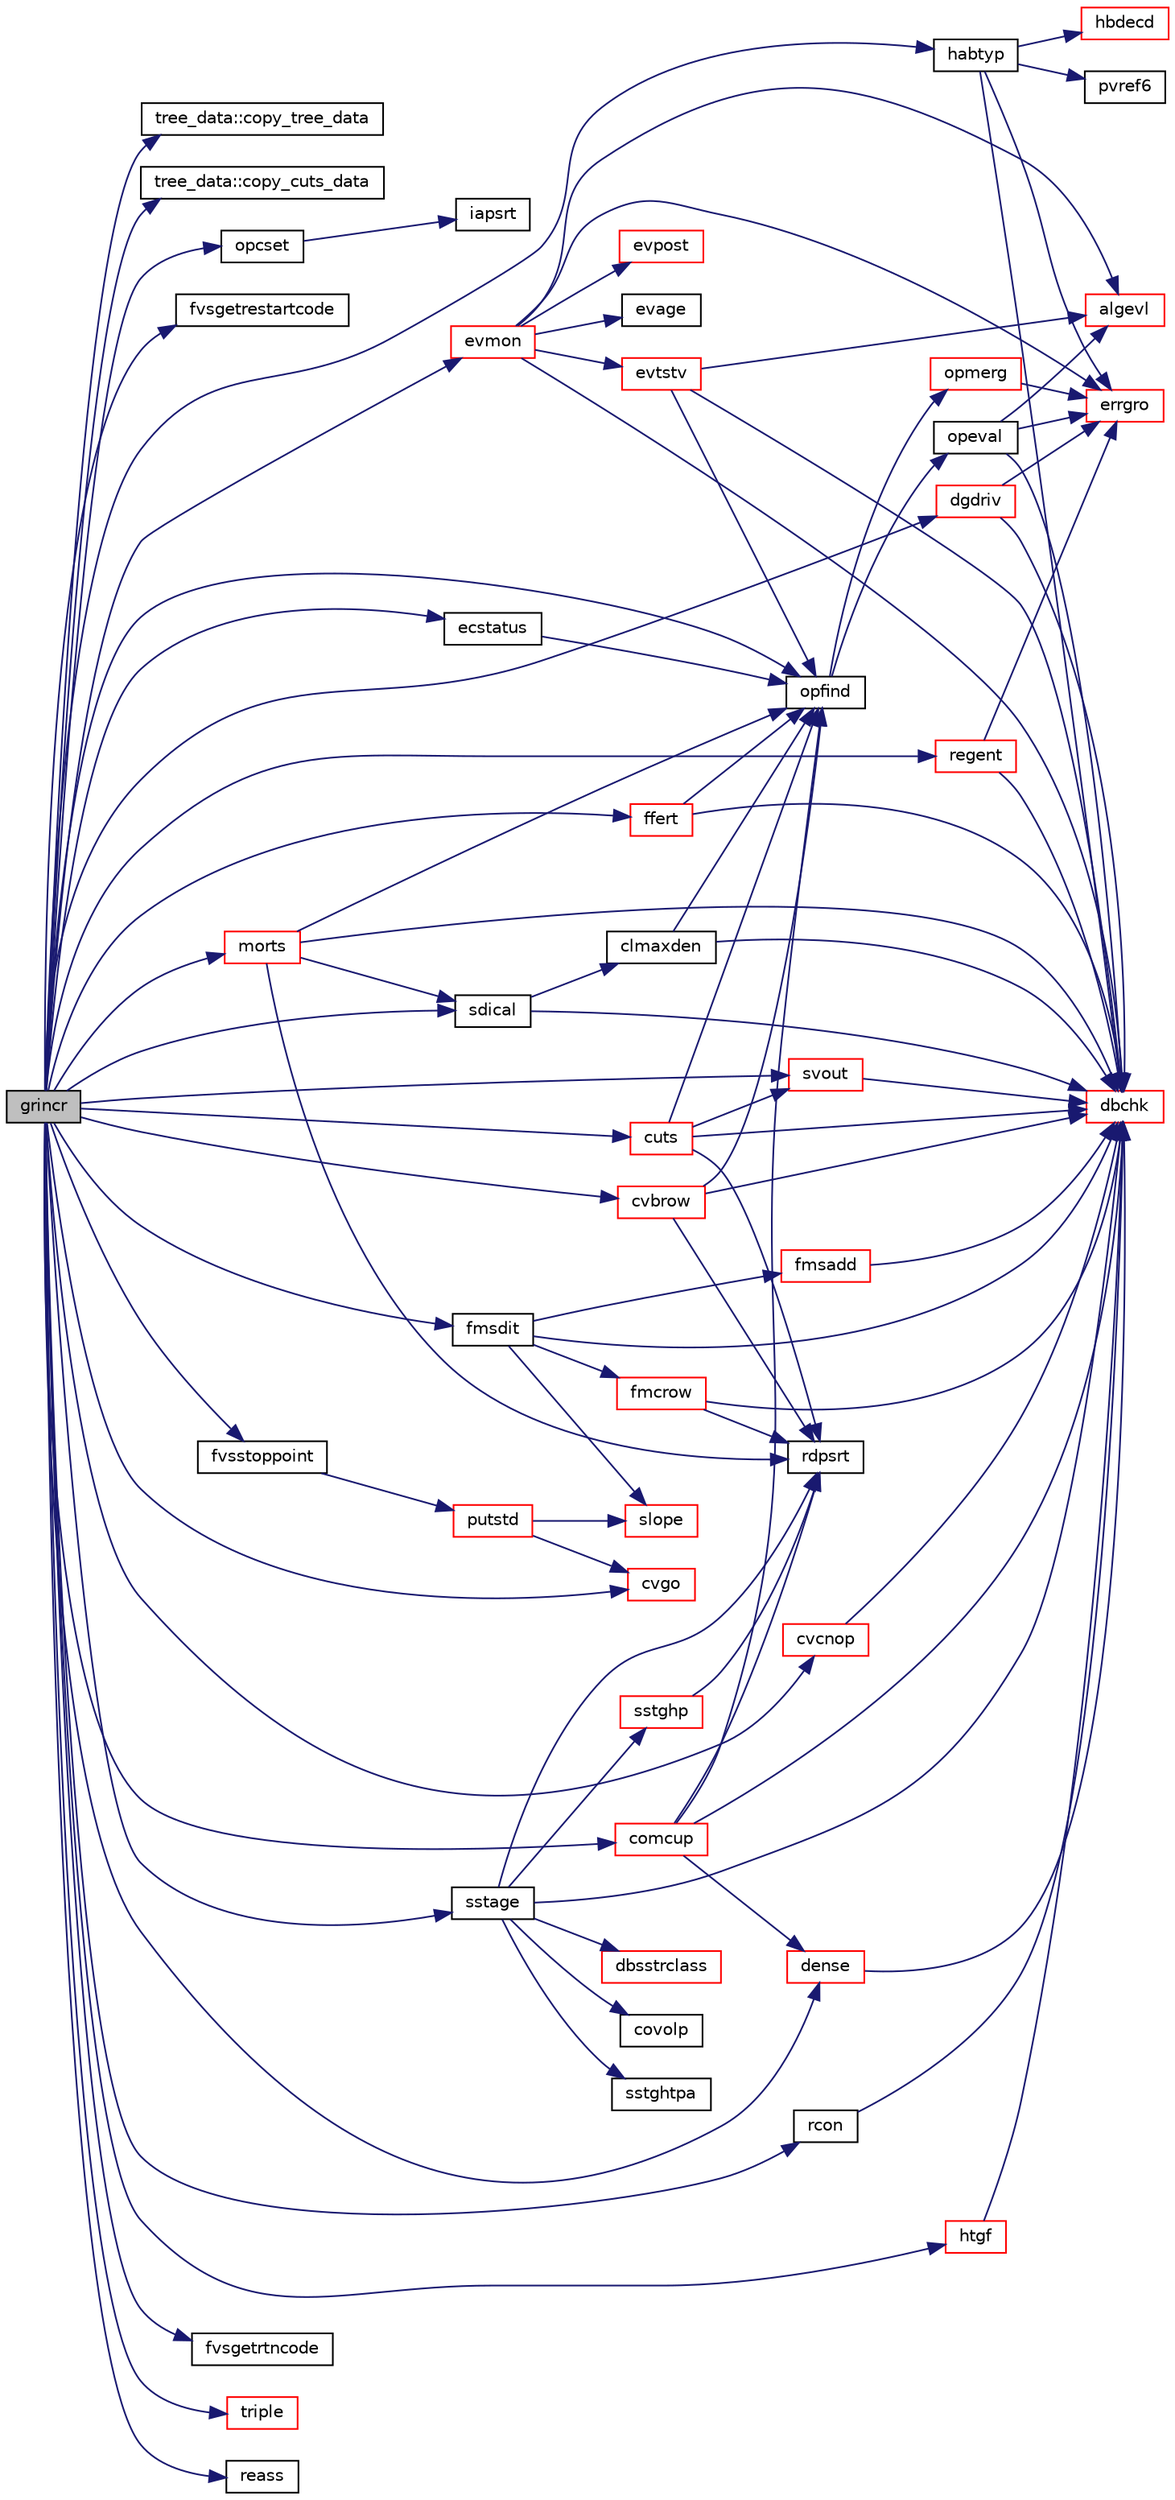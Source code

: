 digraph "grincr"
{
  edge [fontname="Helvetica",fontsize="10",labelfontname="Helvetica",labelfontsize="10"];
  node [fontname="Helvetica",fontsize="10",shape=record];
  rankdir="LR";
  Node1 [label="grincr",height=0.2,width=0.4,color="black", fillcolor="grey75", style="filled", fontcolor="black"];
  Node1 -> Node2 [color="midnightblue",fontsize="10",style="solid",fontname="Helvetica"];
  Node2 [label="tree_data::copy_tree_data",height=0.2,width=0.4,color="black", fillcolor="white", style="filled",URL="$namespacetree__data.html#a3e2102732a7632abd05dfeaef4b8bb51"];
  Node1 -> Node3 [color="midnightblue",fontsize="10",style="solid",fontname="Helvetica"];
  Node3 [label="tree_data::copy_cuts_data",height=0.2,width=0.4,color="black", fillcolor="white", style="filled",URL="$namespacetree__data.html#a90cff42c4d0a52f9e6d5a356b3774bf5"];
  Node1 -> Node4 [color="midnightblue",fontsize="10",style="solid",fontname="Helvetica"];
  Node4 [label="opcset",height=0.2,width=0.4,color="black", fillcolor="white", style="filled",URL="$opcset_8f.html#adf8866710db6dbf26e1a8cd03d5399b8"];
  Node4 -> Node5 [color="midnightblue",fontsize="10",style="solid",fontname="Helvetica"];
  Node5 [label="iapsrt",height=0.2,width=0.4,color="black", fillcolor="white", style="filled",URL="$iapsrt_8f.html#a7797bfee93ce649499e8a0c08dcafe4a"];
  Node1 -> Node6 [color="midnightblue",fontsize="10",style="solid",fontname="Helvetica"];
  Node6 [label="fvsgetrestartcode",height=0.2,width=0.4,color="black", fillcolor="white", style="filled",URL="$cmdline_8f.html#ad360cac679e2e38de9f2a9e42ec7cbf0"];
  Node1 -> Node7 [color="midnightblue",fontsize="10",style="solid",fontname="Helvetica"];
  Node7 [label="opfind",height=0.2,width=0.4,color="black", fillcolor="white", style="filled",URL="$opfind_8f.html#a324ef558c0f597354b656e718563559e"];
  Node7 -> Node8 [color="midnightblue",fontsize="10",style="solid",fontname="Helvetica"];
  Node8 [label="opmerg",height=0.2,width=0.4,color="red", fillcolor="white", style="filled",URL="$opmerg_8f.html#a5d8719ff40889d676ef5684c77e348bf"];
  Node8 -> Node9 [color="midnightblue",fontsize="10",style="solid",fontname="Helvetica"];
  Node9 [label="errgro",height=0.2,width=0.4,color="red", fillcolor="white", style="filled",URL="$errgro_8f.html#a638bc8982f252f2894cb512c31d9890a"];
  Node7 -> Node10 [color="midnightblue",fontsize="10",style="solid",fontname="Helvetica"];
  Node10 [label="opeval",height=0.2,width=0.4,color="black", fillcolor="white", style="filled",URL="$opeval_8f.html#a7f578a6ee493fc264a7af83a1fbdb14f"];
  Node10 -> Node11 [color="midnightblue",fontsize="10",style="solid",fontname="Helvetica"];
  Node11 [label="dbchk",height=0.2,width=0.4,color="red", fillcolor="white", style="filled",URL="$dbchk_8f.html#a50e82b8d87ebaeb63d8e1abab05bc20b"];
  Node10 -> Node12 [color="midnightblue",fontsize="10",style="solid",fontname="Helvetica"];
  Node12 [label="algevl",height=0.2,width=0.4,color="red", fillcolor="white", style="filled",URL="$algevl_8f.html#af247fcf48bbb347b22ae4f542c7b8ff4"];
  Node10 -> Node9 [color="midnightblue",fontsize="10",style="solid",fontname="Helvetica"];
  Node1 -> Node13 [color="midnightblue",fontsize="10",style="solid",fontname="Helvetica"];
  Node13 [label="habtyp",height=0.2,width=0.4,color="black", fillcolor="white", style="filled",URL="$habtyp_8f.html#a508134cecb4c37e7c3afb626eb7633c1"];
  Node13 -> Node11 [color="midnightblue",fontsize="10",style="solid",fontname="Helvetica"];
  Node13 -> Node14 [color="midnightblue",fontsize="10",style="solid",fontname="Helvetica"];
  Node14 [label="pvref6",height=0.2,width=0.4,color="black", fillcolor="white", style="filled",URL="$pvref6_8f.html#a3f224d8363adf3d3795ee69ef1c0f5e1"];
  Node13 -> Node9 [color="midnightblue",fontsize="10",style="solid",fontname="Helvetica"];
  Node13 -> Node15 [color="midnightblue",fontsize="10",style="solid",fontname="Helvetica"];
  Node15 [label="hbdecd",height=0.2,width=0.4,color="red", fillcolor="white", style="filled",URL="$hbdecd_8f.html#a213f3bd39dd36bf04e9c8d7eb0cf7168"];
  Node1 -> Node16 [color="midnightblue",fontsize="10",style="solid",fontname="Helvetica"];
  Node16 [label="rcon",height=0.2,width=0.4,color="black", fillcolor="white", style="filled",URL="$rcon_8f.html#afa57d3a304bb721b67453a0fb1594785"];
  Node16 -> Node11 [color="midnightblue",fontsize="10",style="solid",fontname="Helvetica"];
  Node1 -> Node17 [color="midnightblue",fontsize="10",style="solid",fontname="Helvetica"];
  Node17 [label="fmsdit",height=0.2,width=0.4,color="black", fillcolor="white", style="filled",URL="$fmsdit_8f.html#a30cc187b9cd93f901cd2cfb200fe9450"];
  Node17 -> Node11 [color="midnightblue",fontsize="10",style="solid",fontname="Helvetica"];
  Node17 -> Node18 [color="midnightblue",fontsize="10",style="solid",fontname="Helvetica"];
  Node18 [label="slope",height=0.2,width=0.4,color="red", fillcolor="white", style="filled",URL="$fof__soi_8c.html#ac490823ca6d42e8898c5254c70a316ff"];
  Node17 -> Node19 [color="midnightblue",fontsize="10",style="solid",fontname="Helvetica"];
  Node19 [label="fmcrow",height=0.2,width=0.4,color="red", fillcolor="white", style="filled",URL="$fmcrow_8f.html#a2db6c99df52a27682745b4faf5f7b3a1"];
  Node19 -> Node11 [color="midnightblue",fontsize="10",style="solid",fontname="Helvetica"];
  Node19 -> Node20 [color="midnightblue",fontsize="10",style="solid",fontname="Helvetica"];
  Node20 [label="rdpsrt",height=0.2,width=0.4,color="black", fillcolor="white", style="filled",URL="$rdpsrt_8f.html#a0f0c79b72af19ed56f74ee89ecae6877"];
  Node17 -> Node21 [color="midnightblue",fontsize="10",style="solid",fontname="Helvetica"];
  Node21 [label="fmsadd",height=0.2,width=0.4,color="red", fillcolor="white", style="filled",URL="$fmsadd_8f.html#a37af25b320195128a545b249dda1a0ae"];
  Node21 -> Node11 [color="midnightblue",fontsize="10",style="solid",fontname="Helvetica"];
  Node1 -> Node22 [color="midnightblue",fontsize="10",style="solid",fontname="Helvetica"];
  Node22 [label="sdical",height=0.2,width=0.4,color="black", fillcolor="white", style="filled",URL="$sdical_8f.html#a235a2595a6e0fc8939700a1b24b845af"];
  Node22 -> Node11 [color="midnightblue",fontsize="10",style="solid",fontname="Helvetica"];
  Node22 -> Node23 [color="midnightblue",fontsize="10",style="solid",fontname="Helvetica"];
  Node23 [label="clmaxden",height=0.2,width=0.4,color="black", fillcolor="white", style="filled",URL="$clmaxden_8f.html#a4d2e1380caa10bcef2a3a61f1735e7e1"];
  Node23 -> Node11 [color="midnightblue",fontsize="10",style="solid",fontname="Helvetica"];
  Node23 -> Node7 [color="midnightblue",fontsize="10",style="solid",fontname="Helvetica"];
  Node1 -> Node24 [color="midnightblue",fontsize="10",style="solid",fontname="Helvetica"];
  Node24 [label="sstage",height=0.2,width=0.4,color="black", fillcolor="white", style="filled",URL="$sstage_8f.html#a6750c588bfb9f44874ad27e96750e458"];
  Node24 -> Node11 [color="midnightblue",fontsize="10",style="solid",fontname="Helvetica"];
  Node24 -> Node20 [color="midnightblue",fontsize="10",style="solid",fontname="Helvetica"];
  Node24 -> Node25 [color="midnightblue",fontsize="10",style="solid",fontname="Helvetica"];
  Node25 [label="covolp",height=0.2,width=0.4,color="black", fillcolor="white", style="filled",URL="$covolp_8f.html#a03e184cd2613360b70dd021f8da2f5d6"];
  Node24 -> Node26 [color="midnightblue",fontsize="10",style="solid",fontname="Helvetica"];
  Node26 [label="sstghtpa",height=0.2,width=0.4,color="black", fillcolor="white", style="filled",URL="$sstage_8f.html#a5fdd927853fcf074d7b9b8d74c30549d"];
  Node24 -> Node27 [color="midnightblue",fontsize="10",style="solid",fontname="Helvetica"];
  Node27 [label="sstghp",height=0.2,width=0.4,color="red", fillcolor="white", style="filled",URL="$sstage_8f.html#a262a8c6e1021309183fd5bfeca7dfebe"];
  Node27 -> Node20 [color="midnightblue",fontsize="10",style="solid",fontname="Helvetica"];
  Node24 -> Node28 [color="midnightblue",fontsize="10",style="solid",fontname="Helvetica"];
  Node28 [label="dbsstrclass",height=0.2,width=0.4,color="red", fillcolor="white", style="filled",URL="$dbsstrclass_8f.html#a153fd3d7367f680359a848f20024b355"];
  Node1 -> Node29 [color="midnightblue",fontsize="10",style="solid",fontname="Helvetica"];
  Node29 [label="fvsstoppoint",height=0.2,width=0.4,color="black", fillcolor="white", style="filled",URL="$cmdline_8f.html#af76f3c19404318f10236cae406be7430"];
  Node29 -> Node30 [color="midnightblue",fontsize="10",style="solid",fontname="Helvetica"];
  Node30 [label="putstd",height=0.2,width=0.4,color="red", fillcolor="white", style="filled",URL="$putstd_8f.html#a047efb2c7aaaa540a9d94c992299b6f2"];
  Node30 -> Node31 [color="midnightblue",fontsize="10",style="solid",fontname="Helvetica"];
  Node31 [label="cvgo",height=0.2,width=0.4,color="red", fillcolor="white", style="filled",URL="$cvgo_8f.html#a198e8fab901513459ce05248f4ef563c"];
  Node30 -> Node18 [color="midnightblue",fontsize="10",style="solid",fontname="Helvetica"];
  Node1 -> Node32 [color="midnightblue",fontsize="10",style="solid",fontname="Helvetica"];
  Node32 [label="fvsgetrtncode",height=0.2,width=0.4,color="black", fillcolor="white", style="filled",URL="$cmdline_8f.html#a0772cb6ab1daa15981fb8fcb46971c27"];
  Node1 -> Node33 [color="midnightblue",fontsize="10",style="solid",fontname="Helvetica"];
  Node33 [label="evmon",height=0.2,width=0.4,color="red", fillcolor="white", style="filled",URL="$evmon_8f.html#a4df7a0aa9506927276f3ebf78fa49050"];
  Node33 -> Node11 [color="midnightblue",fontsize="10",style="solid",fontname="Helvetica"];
  Node33 -> Node34 [color="midnightblue",fontsize="10",style="solid",fontname="Helvetica"];
  Node34 [label="evtstv",height=0.2,width=0.4,color="red", fillcolor="white", style="filled",URL="$evtstv_8f.html#a3fd30ce7af0aa15ef35a628a474970cf"];
  Node34 -> Node11 [color="midnightblue",fontsize="10",style="solid",fontname="Helvetica"];
  Node34 -> Node7 [color="midnightblue",fontsize="10",style="solid",fontname="Helvetica"];
  Node34 -> Node12 [color="midnightblue",fontsize="10",style="solid",fontname="Helvetica"];
  Node33 -> Node35 [color="midnightblue",fontsize="10",style="solid",fontname="Helvetica"];
  Node35 [label="evage",height=0.2,width=0.4,color="black", fillcolor="white", style="filled",URL="$evage_8f.html#ac081558d72a9e124f1fc71d72cee323a"];
  Node33 -> Node12 [color="midnightblue",fontsize="10",style="solid",fontname="Helvetica"];
  Node33 -> Node9 [color="midnightblue",fontsize="10",style="solid",fontname="Helvetica"];
  Node33 -> Node36 [color="midnightblue",fontsize="10",style="solid",fontname="Helvetica"];
  Node36 [label="evpost",height=0.2,width=0.4,color="red", fillcolor="white", style="filled",URL="$evpost_8f.html#a000210440eddd3e7bddd4e9ef59986e2"];
  Node1 -> Node37 [color="midnightblue",fontsize="10",style="solid",fontname="Helvetica"];
  Node37 [label="ecstatus",height=0.2,width=0.4,color="black", fillcolor="white", style="filled",URL="$ecstatus_8f.html#a5c0b0f0e49263e7360a524e62cbe5270"];
  Node37 -> Node7 [color="midnightblue",fontsize="10",style="solid",fontname="Helvetica"];
  Node1 -> Node38 [color="midnightblue",fontsize="10",style="solid",fontname="Helvetica"];
  Node38 [label="svout",height=0.2,width=0.4,color="red", fillcolor="white", style="filled",URL="$svout_8f.html#a8c5f64a04396e1839a97dd3c049fceb3"];
  Node38 -> Node11 [color="midnightblue",fontsize="10",style="solid",fontname="Helvetica"];
  Node1 -> Node39 [color="midnightblue",fontsize="10",style="solid",fontname="Helvetica"];
  Node39 [label="cuts",height=0.2,width=0.4,color="red", fillcolor="white", style="filled",URL="$cuts_8f.html#a2ce5728b80829765618b9d40069daf3e"];
  Node39 -> Node11 [color="midnightblue",fontsize="10",style="solid",fontname="Helvetica"];
  Node39 -> Node20 [color="midnightblue",fontsize="10",style="solid",fontname="Helvetica"];
  Node39 -> Node7 [color="midnightblue",fontsize="10",style="solid",fontname="Helvetica"];
  Node39 -> Node38 [color="midnightblue",fontsize="10",style="solid",fontname="Helvetica"];
  Node1 -> Node31 [color="midnightblue",fontsize="10",style="solid",fontname="Helvetica"];
  Node1 -> Node40 [color="midnightblue",fontsize="10",style="solid",fontname="Helvetica"];
  Node40 [label="dense",height=0.2,width=0.4,color="red", fillcolor="white", style="filled",URL="$dense_8f.html#a0671c5b3b4099c48d11bae362f0d3e44"];
  Node40 -> Node11 [color="midnightblue",fontsize="10",style="solid",fontname="Helvetica"];
  Node1 -> Node41 [color="midnightblue",fontsize="10",style="solid",fontname="Helvetica"];
  Node41 [label="cvbrow",height=0.2,width=0.4,color="red", fillcolor="white", style="filled",URL="$cvbrow_8f.html#adb060990a196bce1afb48f49ad57a3aa"];
  Node41 -> Node11 [color="midnightblue",fontsize="10",style="solid",fontname="Helvetica"];
  Node41 -> Node7 [color="midnightblue",fontsize="10",style="solid",fontname="Helvetica"];
  Node41 -> Node20 [color="midnightblue",fontsize="10",style="solid",fontname="Helvetica"];
  Node1 -> Node42 [color="midnightblue",fontsize="10",style="solid",fontname="Helvetica"];
  Node42 [label="cvcnop",height=0.2,width=0.4,color="red", fillcolor="white", style="filled",URL="$cvcnop_8f.html#aa3f632e38217c5dbccdaa17d591ce32c"];
  Node42 -> Node11 [color="midnightblue",fontsize="10",style="solid",fontname="Helvetica"];
  Node1 -> Node43 [color="midnightblue",fontsize="10",style="solid",fontname="Helvetica"];
  Node43 [label="comcup",height=0.2,width=0.4,color="red", fillcolor="white", style="filled",URL="$comcup_8f90.html#a734e9cda275a04f4875c739d3364f64a"];
  Node43 -> Node11 [color="midnightblue",fontsize="10",style="solid",fontname="Helvetica"];
  Node43 -> Node7 [color="midnightblue",fontsize="10",style="solid",fontname="Helvetica"];
  Node43 -> Node20 [color="midnightblue",fontsize="10",style="solid",fontname="Helvetica"];
  Node43 -> Node40 [color="midnightblue",fontsize="10",style="solid",fontname="Helvetica"];
  Node1 -> Node44 [color="midnightblue",fontsize="10",style="solid",fontname="Helvetica"];
  Node44 [label="dgdriv",height=0.2,width=0.4,color="red", fillcolor="white", style="filled",URL="$dgdriv_8f.html#ad9220c3efeb580dc6ff126a8620500b7"];
  Node44 -> Node11 [color="midnightblue",fontsize="10",style="solid",fontname="Helvetica"];
  Node44 -> Node9 [color="midnightblue",fontsize="10",style="solid",fontname="Helvetica"];
  Node1 -> Node45 [color="midnightblue",fontsize="10",style="solid",fontname="Helvetica"];
  Node45 [label="htgf",height=0.2,width=0.4,color="red", fillcolor="white", style="filled",URL="$htgf_8f90.html#abda4c0a69556b3cb1ceabb0292436f95"];
  Node45 -> Node11 [color="midnightblue",fontsize="10",style="solid",fontname="Helvetica"];
  Node1 -> Node46 [color="midnightblue",fontsize="10",style="solid",fontname="Helvetica"];
  Node46 [label="regent",height=0.2,width=0.4,color="red", fillcolor="white", style="filled",URL="$regent_8f.html#aff3a1354c8739bc4ba09f507b8fb5cde"];
  Node46 -> Node11 [color="midnightblue",fontsize="10",style="solid",fontname="Helvetica"];
  Node46 -> Node9 [color="midnightblue",fontsize="10",style="solid",fontname="Helvetica"];
  Node1 -> Node47 [color="midnightblue",fontsize="10",style="solid",fontname="Helvetica"];
  Node47 [label="morts",height=0.2,width=0.4,color="red", fillcolor="white", style="filled",URL="$morts_8f.html#ad554b741d56bb53f1e2444d07819ca05"];
  Node47 -> Node11 [color="midnightblue",fontsize="10",style="solid",fontname="Helvetica"];
  Node47 -> Node7 [color="midnightblue",fontsize="10",style="solid",fontname="Helvetica"];
  Node47 -> Node22 [color="midnightblue",fontsize="10",style="solid",fontname="Helvetica"];
  Node47 -> Node20 [color="midnightblue",fontsize="10",style="solid",fontname="Helvetica"];
  Node1 -> Node48 [color="midnightblue",fontsize="10",style="solid",fontname="Helvetica"];
  Node48 [label="triple",height=0.2,width=0.4,color="red", fillcolor="white", style="filled",URL="$triple_8f.html#a5ce968697c2ad2bc554fe656564f49c2"];
  Node1 -> Node49 [color="midnightblue",fontsize="10",style="solid",fontname="Helvetica"];
  Node49 [label="reass",height=0.2,width=0.4,color="black", fillcolor="white", style="filled",URL="$reass_8f.html#a28cec04e5152e4d99aef7afd06edabf2"];
  Node1 -> Node50 [color="midnightblue",fontsize="10",style="solid",fontname="Helvetica"];
  Node50 [label="ffert",height=0.2,width=0.4,color="red", fillcolor="white", style="filled",URL="$ffert_8f.html#aac62bb705fd2f30f180466d6a3149b77"];
  Node50 -> Node11 [color="midnightblue",fontsize="10",style="solid",fontname="Helvetica"];
  Node50 -> Node7 [color="midnightblue",fontsize="10",style="solid",fontname="Helvetica"];
}
